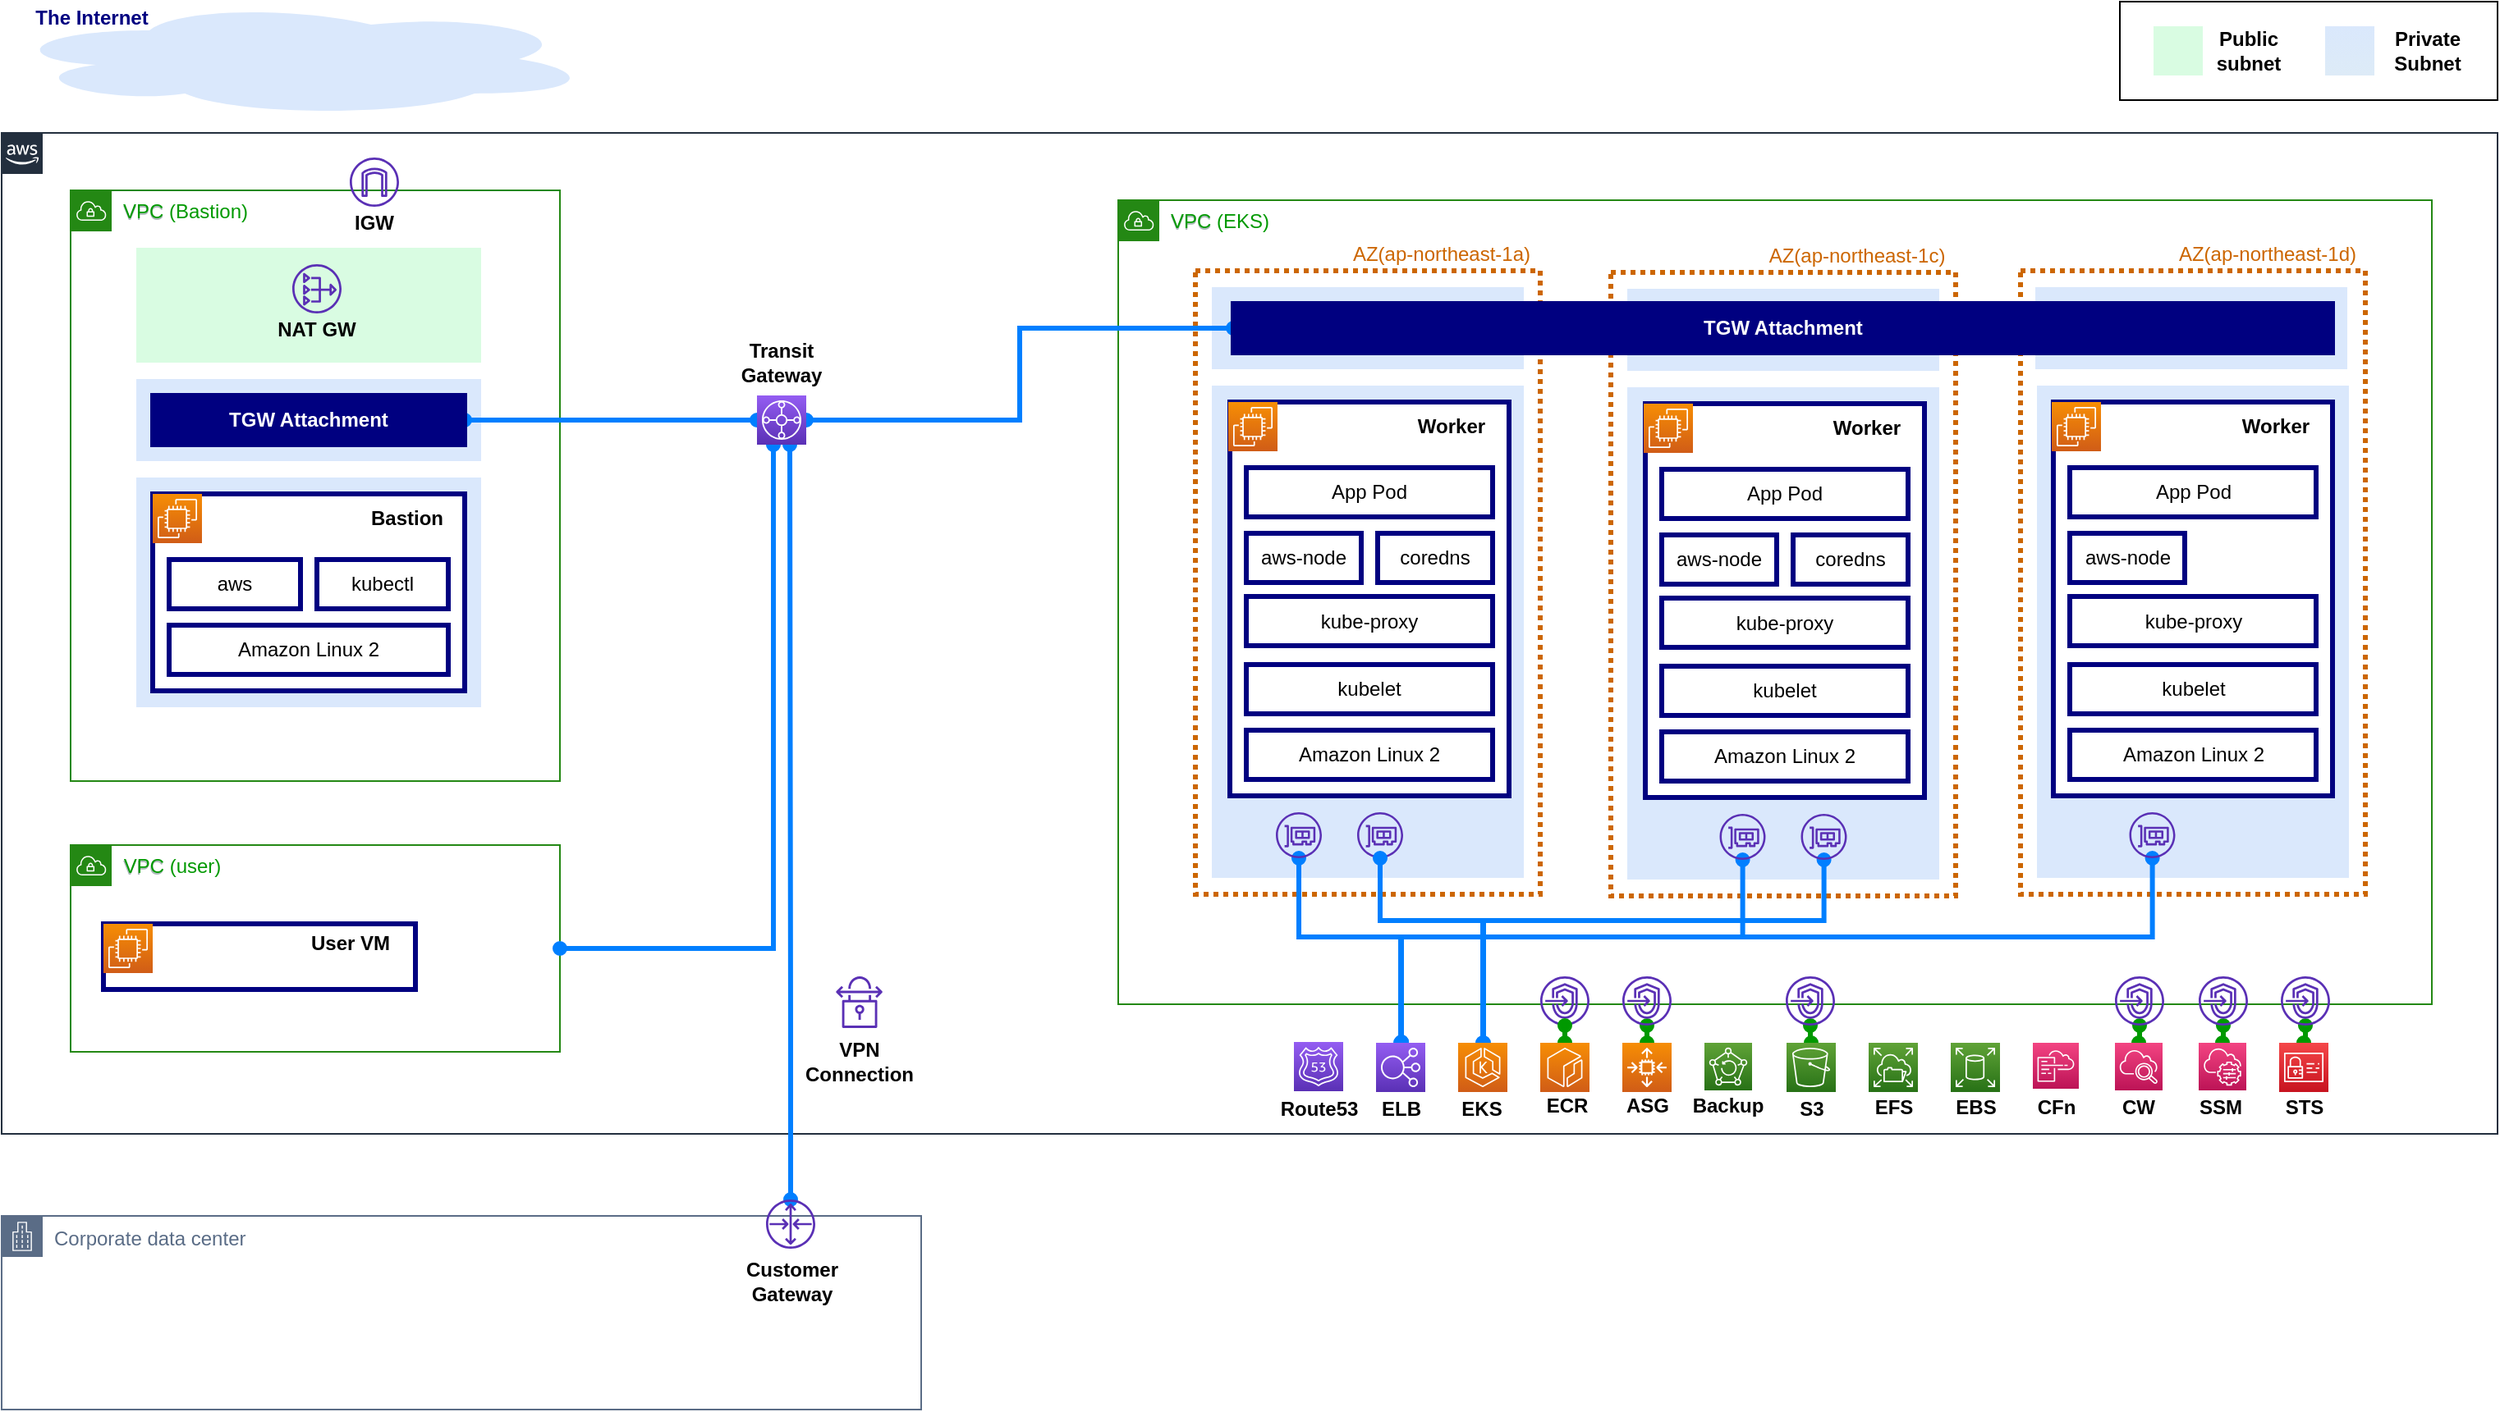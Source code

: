 <mxfile version="14.4.3" type="github">
  <diagram id="I3dRK0lwcM8-JoRVxsiA" name="ページ1">
    <mxGraphModel dx="1385" dy="614" grid="1" gridSize="10" guides="1" tooltips="1" connect="1" arrows="1" fold="1" page="1" pageScale="1" pageWidth="1600" pageHeight="900" math="0" shadow="0">
      <root>
        <mxCell id="0" />
        <mxCell id="1" parent="0" />
        <mxCell id="121" value="" style="points=[[0,0],[0.25,0],[0.5,0],[0.75,0],[1,0],[1,0.25],[1,0.5],[1,0.75],[1,1],[0.75,1],[0.5,1],[0.25,1],[0,1],[0,0.75],[0,0.5],[0,0.25]];outlineConnect=0;gradientColor=none;html=1;whiteSpace=wrap;fontSize=12;fontStyle=0;shape=mxgraph.aws4.group;grIcon=mxgraph.aws4.group_aws_cloud_alt;strokeColor=#232F3E;fillColor=none;verticalAlign=top;align=left;spacingLeft=30;fontColor=#232F3E;dashed=0;dashPattern=1 1;" parent="1" vertex="1">
          <mxGeometry x="40" y="100" width="1520" height="610" as="geometry" />
        </mxCell>
        <mxCell id="109" value="VPC" style="points=[[0,0],[0.25,0],[0.5,0],[0.75,0],[1,0],[1,0.25],[1,0.5],[1,0.75],[1,1],[0.75,1],[0.5,1],[0.25,1],[0,1],[0,0.75],[0,0.5],[0,0.25]];outlineConnect=0;gradientColor=none;html=1;whiteSpace=wrap;fontSize=12;fontStyle=0;shape=mxgraph.aws4.group;grIcon=mxgraph.aws4.group_vpc;strokeColor=#248814;fillColor=none;verticalAlign=top;align=left;spacingLeft=30;fontColor=#AAB7B8;dashed=0;dashPattern=1 1;" parent="1" vertex="1">
          <mxGeometry x="82" y="135" width="298" height="360" as="geometry" />
        </mxCell>
        <mxCell id="103" value="" style="rounded=0;whiteSpace=wrap;html=1;strokeWidth=3;fillColor=#dae8fc;strokeColor=none;" parent="1" vertex="1">
          <mxGeometry x="122" y="310" width="210" height="140" as="geometry" />
        </mxCell>
        <mxCell id="55" value="VPC" style="points=[[0,0],[0.25,0],[0.5,0],[0.75,0],[1,0],[1,0.25],[1,0.5],[1,0.75],[1,1],[0.75,1],[0.5,1],[0.25,1],[0,1],[0,0.75],[0,0.5],[0,0.25]];outlineConnect=0;gradientColor=none;html=1;whiteSpace=wrap;fontSize=12;fontStyle=0;shape=mxgraph.aws4.group;grIcon=mxgraph.aws4.group_vpc;strokeColor=#248814;fillColor=none;verticalAlign=top;align=left;spacingLeft=30;fontColor=#AAB7B8;dashed=0;dashPattern=1 1;" parent="1" vertex="1">
          <mxGeometry x="720" y="141" width="800" height="490" as="geometry" />
        </mxCell>
        <mxCell id="49" value="" style="rounded=0;whiteSpace=wrap;html=1;strokeWidth=3;gradientColor=#DDEBF7;fontColor=#000000;dashed=1;fillColor=none;dashPattern=1 1;strokeColor=#CC6600;" parent="1" vertex="1">
          <mxGeometry x="767" y="184" width="210" height="380" as="geometry" />
        </mxCell>
        <mxCell id="48" value="" style="rounded=0;whiteSpace=wrap;html=1;strokeWidth=3;gradientColor=#DDEBF7;fontColor=#000000;dashed=1;fillColor=none;dashPattern=1 1;strokeColor=#CC6600;" parent="1" vertex="1">
          <mxGeometry x="1020" y="185" width="210" height="380" as="geometry" />
        </mxCell>
        <mxCell id="47" value="" style="rounded=0;whiteSpace=wrap;html=1;strokeWidth=3;gradientColor=#DDEBF7;fontColor=#000000;dashed=1;fillColor=none;dashPattern=1 1;strokeColor=#CC6600;" parent="1" vertex="1">
          <mxGeometry x="1269.5" y="184" width="210" height="380" as="geometry" />
        </mxCell>
        <mxCell id="39" value="" style="rounded=0;whiteSpace=wrap;html=1;strokeWidth=3;fillColor=#dae8fc;strokeColor=none;" parent="1" vertex="1">
          <mxGeometry x="777" y="254" width="190" height="300" as="geometry" />
        </mxCell>
        <mxCell id="38" value="" style="rounded=0;whiteSpace=wrap;html=1;strokeWidth=3;fillColor=#dae8fc;strokeColor=none;" parent="1" vertex="1">
          <mxGeometry x="1030" y="255" width="190" height="300" as="geometry" />
        </mxCell>
        <mxCell id="37" value="" style="rounded=0;whiteSpace=wrap;html=1;strokeWidth=3;fillColor=#dae8fc;strokeColor=none;" parent="1" vertex="1">
          <mxGeometry x="1279.5" y="254" width="190" height="300" as="geometry" />
        </mxCell>
        <mxCell id="19" value="" style="rounded=0;whiteSpace=wrap;html=1;strokeColor=#000080;fillColor=#FFFFFF;strokeWidth=3;" parent="1" vertex="1">
          <mxGeometry x="1041" y="265" width="170" height="240" as="geometry" />
        </mxCell>
        <mxCell id="20" value="Amazon Linux 2" style="rounded=0;whiteSpace=wrap;html=1;strokeColor=#000080;fillColor=#FFFFFF;strokeWidth=3;fontColor=#000000;" parent="1" vertex="1">
          <mxGeometry x="1051" y="465" width="150" height="30" as="geometry" />
        </mxCell>
        <mxCell id="21" value="kubelet" style="rounded=0;whiteSpace=wrap;html=1;strokeColor=#000080;fillColor=#FFFFFF;strokeWidth=3;fontColor=#000000;" parent="1" vertex="1">
          <mxGeometry x="1051" y="425" width="150" height="30" as="geometry" />
        </mxCell>
        <mxCell id="22" value="kube-proxy" style="rounded=0;whiteSpace=wrap;html=1;strokeColor=#000080;fillColor=#FFFFFF;strokeWidth=3;fontColor=#000000;" parent="1" vertex="1">
          <mxGeometry x="1051" y="383.5" width="150" height="30" as="geometry" />
        </mxCell>
        <mxCell id="24" value="coredns" style="rounded=0;whiteSpace=wrap;html=1;strokeColor=#000080;fillColor=#FFFFFF;strokeWidth=3;fontColor=#000000;" parent="1" vertex="1">
          <mxGeometry x="1131" y="345" width="70" height="30" as="geometry" />
        </mxCell>
        <mxCell id="25" value="" style="outlineConnect=0;fontColor=#232F3E;gradientColor=#F78E04;gradientDirection=north;fillColor=#D05C17;strokeColor=#ffffff;dashed=0;verticalLabelPosition=bottom;verticalAlign=top;align=center;html=1;fontSize=12;fontStyle=0;aspect=fixed;shape=mxgraph.aws4.resourceIcon;resIcon=mxgraph.aws4.ec2;" parent="1" vertex="1">
          <mxGeometry x="1040" y="265" width="30" height="30" as="geometry" />
        </mxCell>
        <mxCell id="26" value="App Pod" style="rounded=0;whiteSpace=wrap;html=1;strokeColor=#000080;fillColor=#FFFFFF;strokeWidth=3;fontColor=#000000;" parent="1" vertex="1">
          <mxGeometry x="1051" y="305" width="150" height="30" as="geometry" />
        </mxCell>
        <mxCell id="27" value="&lt;b&gt;Worker&lt;/b&gt;" style="text;html=1;strokeColor=none;fillColor=none;align=center;verticalAlign=middle;whiteSpace=wrap;rounded=0;fontColor=#000000;" parent="1" vertex="1">
          <mxGeometry x="1151" y="270" width="50" height="20" as="geometry" />
        </mxCell>
        <mxCell id="43" value="" style="outlineConnect=0;fontColor=#232F3E;gradientColor=none;fillColor=#5A30B5;strokeColor=none;dashed=0;verticalLabelPosition=bottom;verticalAlign=top;align=center;html=1;fontSize=12;fontStyle=0;aspect=fixed;pointerEvents=1;shape=mxgraph.aws4.elastic_network_interface;" parent="1" vertex="1">
          <mxGeometry x="865.5" y="514" width="28" height="28" as="geometry" />
        </mxCell>
        <mxCell id="76" style="edgeStyle=orthogonalEdgeStyle;rounded=0;orthogonalLoop=1;jettySize=auto;html=1;fontColor=#000000;strokeColor=#007FFF;strokeWidth=3;endArrow=oval;endFill=1;startArrow=oval;startFill=1;" parent="1" source="44" target="56" edge="1">
          <mxGeometry relative="1" as="geometry">
            <Array as="points">
              <mxPoint x="830" y="590" />
              <mxPoint x="892" y="590" />
            </Array>
          </mxGeometry>
        </mxCell>
        <mxCell id="44" value="" style="outlineConnect=0;fontColor=#232F3E;gradientColor=none;fillColor=#5A30B5;strokeColor=none;dashed=0;verticalLabelPosition=bottom;verticalAlign=top;align=center;html=1;fontSize=12;fontStyle=0;aspect=fixed;pointerEvents=1;shape=mxgraph.aws4.elastic_network_interface;" parent="1" vertex="1">
          <mxGeometry x="816" y="514" width="28" height="28" as="geometry" />
        </mxCell>
        <mxCell id="45" value="" style="rounded=0;whiteSpace=wrap;html=1;strokeWidth=3;fillColor=#dae8fc;strokeColor=none;" parent="1" vertex="1">
          <mxGeometry x="777" y="194" width="190" height="50" as="geometry" />
        </mxCell>
        <mxCell id="51" value="&lt;font color=&quot;#cc6600&quot;&gt;AZ(ap-northeast-1c)&lt;/font&gt;" style="text;html=1;strokeColor=none;fillColor=none;align=center;verticalAlign=middle;whiteSpace=wrap;rounded=0;dashed=1;dashPattern=1 1;fontColor=#000000;" parent="1" vertex="1">
          <mxGeometry x="1110" y="165" width="120" height="20" as="geometry" />
        </mxCell>
        <mxCell id="52" value="&lt;font color=&quot;#cc6600&quot;&gt;AZ(ap-northeast-1d)&lt;/font&gt;" style="text;html=1;strokeColor=none;fillColor=none;align=center;verticalAlign=middle;whiteSpace=wrap;rounded=0;dashed=1;dashPattern=1 1;fontColor=#000000;" parent="1" vertex="1">
          <mxGeometry x="1359.5" y="164" width="120" height="20" as="geometry" />
        </mxCell>
        <mxCell id="57" value="" style="outlineConnect=0;fontColor=#232F3E;gradientColor=#F78E04;gradientDirection=north;fillColor=#D05C17;strokeColor=#ffffff;dashed=0;verticalLabelPosition=bottom;verticalAlign=top;align=center;html=1;fontSize=12;fontStyle=0;aspect=fixed;shape=mxgraph.aws4.resourceIcon;resIcon=mxgraph.aws4.auto_scaling2;dashPattern=1 1;" parent="1" vertex="1">
          <mxGeometry x="1027" y="654.5" width="30" height="30" as="geometry" />
        </mxCell>
        <mxCell id="59" value="" style="outlineConnect=0;fontColor=#232F3E;gradientColor=#F78E04;gradientDirection=north;fillColor=#D05C17;strokeColor=#ffffff;dashed=0;verticalLabelPosition=bottom;verticalAlign=top;align=center;html=1;fontSize=12;fontStyle=0;aspect=fixed;shape=mxgraph.aws4.resourceIcon;resIcon=mxgraph.aws4.ecr;dashPattern=1 1;" parent="1" vertex="1">
          <mxGeometry x="977" y="654.5" width="30" height="30" as="geometry" />
        </mxCell>
        <mxCell id="60" value="" style="outlineConnect=0;fontColor=#232F3E;gradientColor=#945DF2;gradientDirection=north;fillColor=#5A30B5;strokeColor=#ffffff;dashed=0;verticalLabelPosition=bottom;verticalAlign=top;align=center;html=1;fontSize=12;fontStyle=0;aspect=fixed;shape=mxgraph.aws4.resourceIcon;resIcon=mxgraph.aws4.route_53;dashPattern=1 1;" parent="1" vertex="1">
          <mxGeometry x="827" y="654" width="30" height="30" as="geometry" />
        </mxCell>
        <mxCell id="61" value="" style="outlineConnect=0;fontColor=#232F3E;gradientColor=#60A337;gradientDirection=north;fillColor=#277116;strokeColor=#ffffff;dashed=0;verticalLabelPosition=bottom;verticalAlign=top;align=center;html=1;fontSize=12;fontStyle=0;aspect=fixed;shape=mxgraph.aws4.resourceIcon;resIcon=mxgraph.aws4.backup;dashPattern=1 1;" parent="1" vertex="1">
          <mxGeometry x="1077" y="654.5" width="29" height="29" as="geometry" />
        </mxCell>
        <mxCell id="62" value="" style="outlineConnect=0;fontColor=#232F3E;gradientColor=#60A337;gradientDirection=north;fillColor=#277116;strokeColor=#ffffff;dashed=0;verticalLabelPosition=bottom;verticalAlign=top;align=center;html=1;fontSize=12;fontStyle=0;aspect=fixed;shape=mxgraph.aws4.resourceIcon;resIcon=mxgraph.aws4.s3;dashPattern=1 1;" parent="1" vertex="1">
          <mxGeometry x="1127" y="654.5" width="30" height="30" as="geometry" />
        </mxCell>
        <mxCell id="63" value="" style="outlineConnect=0;fontColor=#232F3E;gradientColor=#60A337;gradientDirection=north;fillColor=#277116;strokeColor=#ffffff;dashed=0;verticalLabelPosition=bottom;verticalAlign=top;align=center;html=1;fontSize=12;fontStyle=0;aspect=fixed;shape=mxgraph.aws4.resourceIcon;resIcon=mxgraph.aws4.elastic_file_system;dashPattern=1 1;" parent="1" vertex="1">
          <mxGeometry x="1177" y="654.5" width="30" height="30" as="geometry" />
        </mxCell>
        <mxCell id="64" value="" style="outlineConnect=0;fontColor=#232F3E;gradientColor=#60A337;gradientDirection=north;fillColor=#277116;strokeColor=#ffffff;dashed=0;verticalLabelPosition=bottom;verticalAlign=top;align=center;html=1;fontSize=12;fontStyle=0;aspect=fixed;shape=mxgraph.aws4.resourceIcon;resIcon=mxgraph.aws4.elastic_block_store;dashPattern=1 1;" parent="1" vertex="1">
          <mxGeometry x="1227" y="654.5" width="30" height="30" as="geometry" />
        </mxCell>
        <mxCell id="69" value="" style="outlineConnect=0;fontColor=#232F3E;gradientColor=#F34482;gradientDirection=north;fillColor=#BC1356;strokeColor=#ffffff;dashed=0;verticalLabelPosition=bottom;verticalAlign=top;align=center;html=1;fontSize=12;fontStyle=0;aspect=fixed;shape=mxgraph.aws4.resourceIcon;resIcon=mxgraph.aws4.cloudformation;dashPattern=1 1;" parent="1" vertex="1">
          <mxGeometry x="1277" y="654.5" width="28" height="28" as="geometry" />
        </mxCell>
        <mxCell id="75" value="" style="outlineConnect=0;fontColor=#232F3E;fillColor=#5A30B5;strokeColor=none;dashed=0;verticalLabelPosition=bottom;verticalAlign=top;align=center;html=1;fontSize=12;fontStyle=0;aspect=fixed;pointerEvents=1;shape=mxgraph.aws4.endpoints;dashPattern=1 1;" parent="1" vertex="1">
          <mxGeometry x="977" y="614" width="30" height="30" as="geometry" />
        </mxCell>
        <mxCell id="77" style="edgeStyle=orthogonalEdgeStyle;rounded=0;orthogonalLoop=1;jettySize=auto;html=1;fontColor=#000000;strokeColor=#007FFF;strokeWidth=3;endArrow=oval;endFill=1;startArrow=oval;startFill=1;" parent="1" source="208" edge="1">
          <mxGeometry relative="1" as="geometry">
            <mxPoint x="1132.806" y="542.0" as="sourcePoint" />
            <mxPoint x="892.5" y="654" as="targetPoint" />
            <Array as="points">
              <mxPoint x="1100" y="590" />
              <mxPoint x="893" y="590" />
            </Array>
          </mxGeometry>
        </mxCell>
        <mxCell id="78" style="edgeStyle=orthogonalEdgeStyle;rounded=0;orthogonalLoop=1;jettySize=auto;html=1;fontColor=#000000;strokeColor=#007FFF;strokeWidth=3;endArrow=oval;endFill=1;startArrow=oval;startFill=1;" parent="1" source="210" edge="1">
          <mxGeometry relative="1" as="geometry">
            <mxPoint x="1352.806" y="542.0" as="sourcePoint" />
            <mxPoint x="892.5" y="654" as="targetPoint" />
            <Array as="points">
              <mxPoint x="1350" y="590" />
              <mxPoint x="893" y="590" />
            </Array>
          </mxGeometry>
        </mxCell>
        <mxCell id="80" style="edgeStyle=orthogonalEdgeStyle;rounded=0;orthogonalLoop=1;jettySize=auto;html=1;fontColor=#000000;strokeColor=#007FFF;strokeWidth=3;endArrow=oval;endFill=1;startArrow=oval;startFill=1;" parent="1" source="207" edge="1">
          <mxGeometry relative="1" as="geometry">
            <mxPoint x="1182.3" y="542.0" as="sourcePoint" />
            <mxPoint x="942.5" y="654.5" as="targetPoint" />
            <Array as="points">
              <mxPoint x="1150" y="580" />
              <mxPoint x="942" y="580" />
            </Array>
          </mxGeometry>
        </mxCell>
        <mxCell id="85" style="edgeStyle=orthogonalEdgeStyle;rounded=0;orthogonalLoop=1;jettySize=auto;html=1;fontColor=#000000;startArrow=oval;startFill=1;endArrow=oval;endFill=1;strokeColor=#009900;strokeWidth=3;" parent="1" source="133" target="68" edge="1">
          <mxGeometry relative="1" as="geometry">
            <mxPoint x="1403.017" y="629" as="sourcePoint" />
            <mxPoint x="1362.5" y="654" as="targetPoint" />
            <Array as="points" />
          </mxGeometry>
        </mxCell>
        <mxCell id="86" style="edgeStyle=orthogonalEdgeStyle;rounded=0;orthogonalLoop=1;jettySize=auto;html=1;fontColor=#000000;startArrow=oval;startFill=1;endArrow=oval;endFill=1;strokeColor=#009900;strokeWidth=3;" parent="1" source="134" target="65" edge="1">
          <mxGeometry relative="1" as="geometry">
            <mxPoint x="1454.534" y="629" as="sourcePoint" />
            <mxPoint x="1454.5" y="644" as="targetPoint" />
            <Array as="points" />
          </mxGeometry>
        </mxCell>
        <mxCell id="87" style="edgeStyle=orthogonalEdgeStyle;rounded=0;orthogonalLoop=1;jettySize=auto;html=1;fontColor=#000000;startArrow=oval;startFill=1;endArrow=oval;endFill=1;strokeColor=#009900;strokeWidth=3;" parent="1" source="131" target="247" edge="1">
          <mxGeometry relative="1" as="geometry">
            <mxPoint x="1153.5" y="634" as="sourcePoint" />
            <mxPoint x="1153.5" y="644" as="targetPoint" />
            <Array as="points" />
          </mxGeometry>
        </mxCell>
        <mxCell id="88" style="edgeStyle=orthogonalEdgeStyle;rounded=0;orthogonalLoop=1;jettySize=auto;html=1;fontColor=#000000;startArrow=oval;startFill=1;endArrow=oval;endFill=1;strokeColor=#009900;strokeWidth=3;" parent="1" source="129" target="246" edge="1">
          <mxGeometry relative="1" as="geometry">
            <mxPoint x="1052.5" y="634" as="sourcePoint" />
            <mxPoint x="1052.5" y="644" as="targetPoint" />
            <Array as="points">
              <mxPoint x="1042.5" y="664" />
              <mxPoint x="1042.5" y="664" />
            </Array>
          </mxGeometry>
        </mxCell>
        <mxCell id="89" style="edgeStyle=orthogonalEdgeStyle;rounded=0;orthogonalLoop=1;jettySize=auto;html=1;fontColor=#000000;startArrow=oval;startFill=1;endArrow=oval;endFill=1;strokeColor=#009900;strokeWidth=3;" parent="1" source="75" target="245" edge="1">
          <mxGeometry relative="1" as="geometry">
            <mxPoint x="1062.5" y="641" as="sourcePoint" />
            <mxPoint x="1004.5" y="644" as="targetPoint" />
            <Array as="points">
              <mxPoint x="992.5" y="664" />
              <mxPoint x="992.5" y="664" />
            </Array>
          </mxGeometry>
        </mxCell>
        <mxCell id="91" value="" style="rounded=0;whiteSpace=wrap;html=1;strokeColor=#000080;fillColor=#FFFFFF;strokeWidth=3;" parent="1" vertex="1">
          <mxGeometry x="132" y="320" width="190" height="120" as="geometry" />
        </mxCell>
        <mxCell id="92" value="Amazon Linux 2" style="rounded=0;whiteSpace=wrap;html=1;strokeColor=#000080;fillColor=#FFFFFF;strokeWidth=3;fontColor=#000000;" parent="1" vertex="1">
          <mxGeometry x="142" y="400" width="170" height="30" as="geometry" />
        </mxCell>
        <mxCell id="95" value="aws" style="rounded=0;whiteSpace=wrap;html=1;strokeColor=#000080;fillColor=#FFFFFF;strokeWidth=3;fontColor=#000000;" parent="1" vertex="1">
          <mxGeometry x="142" y="360" width="80" height="30" as="geometry" />
        </mxCell>
        <mxCell id="96" value="kubectl" style="rounded=0;whiteSpace=wrap;html=1;strokeColor=#000080;fillColor=#FFFFFF;strokeWidth=3;fontColor=#000000;" parent="1" vertex="1">
          <mxGeometry x="232" y="360" width="80" height="30" as="geometry" />
        </mxCell>
        <mxCell id="97" value="" style="outlineConnect=0;fontColor=#232F3E;gradientColor=#F78E04;gradientDirection=north;fillColor=#D05C17;strokeColor=#ffffff;dashed=0;verticalLabelPosition=bottom;verticalAlign=top;align=center;html=1;fontSize=12;fontStyle=0;aspect=fixed;shape=mxgraph.aws4.resourceIcon;resIcon=mxgraph.aws4.ec2;" parent="1" vertex="1">
          <mxGeometry x="132" y="320" width="30" height="30" as="geometry" />
        </mxCell>
        <mxCell id="99" value="&lt;b&gt;Bastion&lt;/b&gt;" style="text;html=1;strokeColor=none;fillColor=none;align=center;verticalAlign=middle;whiteSpace=wrap;rounded=0;fontColor=#000000;" parent="1" vertex="1">
          <mxGeometry x="262" y="325" width="50" height="20" as="geometry" />
        </mxCell>
        <mxCell id="104" value="" style="rounded=0;whiteSpace=wrap;html=1;strokeWidth=3;fillColor=#dae8fc;strokeColor=none;" parent="1" vertex="1">
          <mxGeometry x="122" y="250" width="210" height="50" as="geometry" />
        </mxCell>
        <mxCell id="107" style="edgeStyle=orthogonalEdgeStyle;rounded=0;orthogonalLoop=1;jettySize=auto;html=1;entryX=1;entryY=0.5;entryDx=0;entryDy=0;startArrow=oval;startFill=1;endArrow=oval;endFill=1;fontColor=#000000;strokeColor=#007FFF;strokeWidth=3;" parent="1" source="106" target="105" edge="1">
          <mxGeometry relative="1" as="geometry">
            <mxPoint x="610" y="255" as="sourcePoint" />
          </mxGeometry>
        </mxCell>
        <mxCell id="108" style="edgeStyle=orthogonalEdgeStyle;rounded=0;orthogonalLoop=1;jettySize=auto;html=1;entryX=0;entryY=0.5;entryDx=0;entryDy=0;startArrow=oval;startFill=1;endArrow=oval;endFill=1;strokeColor=#007FFF;strokeWidth=3;fontColor=#000000;" parent="1" source="106" target="46" edge="1">
          <mxGeometry relative="1" as="geometry" />
        </mxCell>
        <mxCell id="110" value="" style="rounded=0;whiteSpace=wrap;html=1;strokeWidth=3;strokeColor=none;fillColor=#D9FCE2;" parent="1" vertex="1">
          <mxGeometry x="122" y="170" width="210" height="70" as="geometry" />
        </mxCell>
        <mxCell id="111" value="" style="outlineConnect=0;fontColor=#232F3E;gradientColor=none;fillColor=#5A30B5;strokeColor=none;dashed=0;verticalLabelPosition=bottom;verticalAlign=top;align=center;html=1;fontSize=12;fontStyle=0;aspect=fixed;pointerEvents=1;shape=mxgraph.aws4.nat_gateway;dashPattern=1 1;" parent="1" vertex="1">
          <mxGeometry x="217" y="180" width="30" height="30" as="geometry" />
        </mxCell>
        <mxCell id="112" value="" style="outlineConnect=0;fontColor=#232F3E;gradientColor=none;fillColor=#5A30B5;strokeColor=none;dashed=0;verticalLabelPosition=bottom;verticalAlign=top;align=center;html=1;fontSize=12;fontStyle=0;aspect=fixed;pointerEvents=1;shape=mxgraph.aws4.internet_gateway;dashPattern=1 1;" parent="1" vertex="1">
          <mxGeometry x="252" y="115" width="30" height="30" as="geometry" />
        </mxCell>
        <mxCell id="113" value="VPC" style="points=[[0,0],[0.25,0],[0.5,0],[0.75,0],[1,0],[1,0.25],[1,0.5],[1,0.75],[1,1],[0.75,1],[0.5,1],[0.25,1],[0,1],[0,0.75],[0,0.5],[0,0.25]];outlineConnect=0;gradientColor=none;html=1;whiteSpace=wrap;fontSize=12;fontStyle=0;shape=mxgraph.aws4.group;grIcon=mxgraph.aws4.group_vpc;strokeColor=#248814;fillColor=none;verticalAlign=top;align=left;spacingLeft=30;fontColor=#AAB7B8;dashed=0;dashPattern=1 1;" parent="1" vertex="1">
          <mxGeometry x="82" y="534" width="298" height="126" as="geometry" />
        </mxCell>
        <mxCell id="114" value="" style="rounded=0;whiteSpace=wrap;html=1;strokeColor=#000080;fillColor=#FFFFFF;strokeWidth=3;" parent="1" vertex="1">
          <mxGeometry x="102" y="582" width="190" height="40" as="geometry" />
        </mxCell>
        <mxCell id="115" value="" style="outlineConnect=0;fontColor=#232F3E;gradientColor=#F78E04;gradientDirection=north;fillColor=#D05C17;strokeColor=#ffffff;dashed=0;verticalLabelPosition=bottom;verticalAlign=top;align=center;html=1;fontSize=12;fontStyle=0;aspect=fixed;shape=mxgraph.aws4.resourceIcon;resIcon=mxgraph.aws4.ec2;" parent="1" vertex="1">
          <mxGeometry x="102" y="582" width="30" height="30" as="geometry" />
        </mxCell>
        <mxCell id="119" value="Corporate data center" style="points=[[0,0],[0.25,0],[0.5,0],[0.75,0],[1,0],[1,0.25],[1,0.5],[1,0.75],[1,1],[0.75,1],[0.5,1],[0.25,1],[0,1],[0,0.75],[0,0.5],[0,0.25]];outlineConnect=0;gradientColor=none;html=1;whiteSpace=wrap;fontSize=12;fontStyle=0;shape=mxgraph.aws4.group;grIcon=mxgraph.aws4.group_corporate_data_center;strokeColor=#5A6C86;fillColor=none;verticalAlign=top;align=left;spacingLeft=30;fontColor=#5A6C86;dashed=0;dashPattern=1 1;" parent="1" vertex="1">
          <mxGeometry x="40" y="760" width="560" height="118" as="geometry" />
        </mxCell>
        <mxCell id="128" style="edgeStyle=orthogonalEdgeStyle;rounded=0;orthogonalLoop=1;jettySize=auto;html=1;fontColor=#000000;startArrow=oval;startFill=1;endArrow=oval;endFill=1;strokeColor=#009900;strokeWidth=3;" parent="1" source="132" target="66" edge="1">
          <mxGeometry relative="1" as="geometry">
            <mxPoint x="1353.5" y="629" as="sourcePoint" />
            <mxPoint x="1353.5" y="644" as="targetPoint" />
            <Array as="points" />
          </mxGeometry>
        </mxCell>
        <mxCell id="129" value="" style="outlineConnect=0;fontColor=#232F3E;fillColor=#5A30B5;strokeColor=none;dashed=0;verticalLabelPosition=bottom;verticalAlign=top;align=center;html=1;fontSize=12;fontStyle=0;aspect=fixed;pointerEvents=1;shape=mxgraph.aws4.endpoints;dashPattern=1 1;" parent="1" vertex="1">
          <mxGeometry x="1027" y="614" width="30" height="30" as="geometry" />
        </mxCell>
        <mxCell id="131" value="" style="outlineConnect=0;fontColor=#232F3E;fillColor=#5A30B5;strokeColor=none;dashed=0;verticalLabelPosition=bottom;verticalAlign=top;align=center;html=1;fontSize=12;fontStyle=0;aspect=fixed;pointerEvents=1;shape=mxgraph.aws4.endpoints;dashPattern=1 1;" parent="1" vertex="1">
          <mxGeometry x="1126.5" y="614" width="30" height="30" as="geometry" />
        </mxCell>
        <mxCell id="132" value="" style="outlineConnect=0;fontColor=#232F3E;fillColor=#5A30B5;strokeColor=none;dashed=0;verticalLabelPosition=bottom;verticalAlign=top;align=center;html=1;fontSize=12;fontStyle=0;aspect=fixed;pointerEvents=1;shape=mxgraph.aws4.endpoints;dashPattern=1 1;" parent="1" vertex="1">
          <mxGeometry x="1327" y="614" width="30" height="30" as="geometry" />
        </mxCell>
        <mxCell id="133" value="" style="outlineConnect=0;fontColor=#232F3E;fillColor=#5A30B5;strokeColor=none;dashed=0;verticalLabelPosition=bottom;verticalAlign=top;align=center;html=1;fontSize=12;fontStyle=0;aspect=fixed;pointerEvents=1;shape=mxgraph.aws4.endpoints;dashPattern=1 1;" parent="1" vertex="1">
          <mxGeometry x="1378" y="614" width="30" height="30" as="geometry" />
        </mxCell>
        <mxCell id="134" value="" style="outlineConnect=0;fontColor=#232F3E;fillColor=#5A30B5;strokeColor=none;dashed=0;verticalLabelPosition=bottom;verticalAlign=top;align=center;html=1;fontSize=12;fontStyle=0;aspect=fixed;pointerEvents=1;shape=mxgraph.aws4.endpoints;dashPattern=1 1;" parent="1" vertex="1">
          <mxGeometry x="1428" y="614" width="30" height="30" as="geometry" />
        </mxCell>
        <mxCell id="138" value="aws-node" style="rounded=0;whiteSpace=wrap;html=1;strokeColor=#000080;fillColor=#FFFFFF;strokeWidth=3;fontColor=#000000;" parent="1" vertex="1">
          <mxGeometry x="1051" y="345" width="70" height="30" as="geometry" />
        </mxCell>
        <mxCell id="139" value="" style="rounded=0;whiteSpace=wrap;html=1;strokeColor=#000080;fillColor=#FFFFFF;strokeWidth=3;" parent="1" vertex="1">
          <mxGeometry x="1289.5" y="264" width="170" height="240" as="geometry" />
        </mxCell>
        <mxCell id="140" value="Amazon Linux 2" style="rounded=0;whiteSpace=wrap;html=1;strokeColor=#000080;fillColor=#FFFFFF;strokeWidth=3;fontColor=#000000;" parent="1" vertex="1">
          <mxGeometry x="1299.5" y="464" width="150" height="30" as="geometry" />
        </mxCell>
        <mxCell id="141" value="kubelet" style="rounded=0;whiteSpace=wrap;html=1;strokeColor=#000080;fillColor=#FFFFFF;strokeWidth=3;fontColor=#000000;" parent="1" vertex="1">
          <mxGeometry x="1299.5" y="424" width="150" height="30" as="geometry" />
        </mxCell>
        <mxCell id="142" value="kube-proxy" style="rounded=0;whiteSpace=wrap;html=1;strokeColor=#000080;fillColor=#FFFFFF;strokeWidth=3;fontColor=#000000;" parent="1" vertex="1">
          <mxGeometry x="1299.5" y="382.5" width="150" height="30" as="geometry" />
        </mxCell>
        <mxCell id="144" value="" style="outlineConnect=0;fontColor=#232F3E;gradientColor=#F78E04;gradientDirection=north;fillColor=#D05C17;strokeColor=#ffffff;dashed=0;verticalLabelPosition=bottom;verticalAlign=top;align=center;html=1;fontSize=12;fontStyle=0;aspect=fixed;shape=mxgraph.aws4.resourceIcon;resIcon=mxgraph.aws4.ec2;" parent="1" vertex="1">
          <mxGeometry x="1288.5" y="264" width="30" height="30" as="geometry" />
        </mxCell>
        <mxCell id="145" value="App Pod" style="rounded=0;whiteSpace=wrap;html=1;strokeColor=#000080;fillColor=#FFFFFF;strokeWidth=3;fontColor=#000000;" parent="1" vertex="1">
          <mxGeometry x="1299.5" y="304" width="150" height="30" as="geometry" />
        </mxCell>
        <mxCell id="146" value="&lt;b&gt;Worker&lt;/b&gt;" style="text;html=1;strokeColor=none;fillColor=none;align=center;verticalAlign=middle;whiteSpace=wrap;rounded=0;fontColor=#000000;" parent="1" vertex="1">
          <mxGeometry x="1399.5" y="269" width="50" height="20" as="geometry" />
        </mxCell>
        <mxCell id="147" value="aws-node" style="rounded=0;whiteSpace=wrap;html=1;strokeColor=#000080;fillColor=#FFFFFF;strokeWidth=3;fontColor=#000000;" parent="1" vertex="1">
          <mxGeometry x="1299.5" y="344" width="70" height="30" as="geometry" />
        </mxCell>
        <mxCell id="175" value="" style="rounded=0;whiteSpace=wrap;html=1;strokeColor=#000080;fillColor=#FFFFFF;strokeWidth=3;" parent="1" vertex="1">
          <mxGeometry x="788" y="264" width="170" height="240" as="geometry" />
        </mxCell>
        <mxCell id="176" value="Amazon Linux 2" style="rounded=0;whiteSpace=wrap;html=1;strokeColor=#000080;fillColor=#FFFFFF;strokeWidth=3;fontColor=#000000;" parent="1" vertex="1">
          <mxGeometry x="798" y="464" width="150" height="30" as="geometry" />
        </mxCell>
        <mxCell id="177" value="kubelet" style="rounded=0;whiteSpace=wrap;html=1;strokeColor=#000080;fillColor=#FFFFFF;strokeWidth=3;fontColor=#000000;" parent="1" vertex="1">
          <mxGeometry x="798" y="424" width="150" height="30" as="geometry" />
        </mxCell>
        <mxCell id="178" value="kube-proxy" style="rounded=0;whiteSpace=wrap;html=1;strokeColor=#000080;fillColor=#FFFFFF;strokeWidth=3;fontColor=#000000;" parent="1" vertex="1">
          <mxGeometry x="798" y="382.5" width="150" height="30" as="geometry" />
        </mxCell>
        <mxCell id="179" value="coredns" style="rounded=0;whiteSpace=wrap;html=1;strokeColor=#000080;fillColor=#FFFFFF;strokeWidth=3;fontColor=#000000;" parent="1" vertex="1">
          <mxGeometry x="878" y="344" width="70" height="30" as="geometry" />
        </mxCell>
        <mxCell id="180" value="" style="outlineConnect=0;fontColor=#232F3E;gradientColor=#F78E04;gradientDirection=north;fillColor=#D05C17;strokeColor=#ffffff;dashed=0;verticalLabelPosition=bottom;verticalAlign=top;align=center;html=1;fontSize=12;fontStyle=0;aspect=fixed;shape=mxgraph.aws4.resourceIcon;resIcon=mxgraph.aws4.ec2;" parent="1" vertex="1">
          <mxGeometry x="787" y="264" width="30" height="30" as="geometry" />
        </mxCell>
        <mxCell id="181" value="App Pod" style="rounded=0;whiteSpace=wrap;html=1;strokeColor=#000080;fillColor=#FFFFFF;strokeWidth=3;fontColor=#000000;" parent="1" vertex="1">
          <mxGeometry x="798" y="304" width="150" height="30" as="geometry" />
        </mxCell>
        <mxCell id="182" value="&lt;b&gt;Worker&lt;/b&gt;" style="text;html=1;strokeColor=none;fillColor=none;align=center;verticalAlign=middle;whiteSpace=wrap;rounded=0;fontColor=#000000;" parent="1" vertex="1">
          <mxGeometry x="898" y="269" width="50" height="20" as="geometry" />
        </mxCell>
        <mxCell id="183" value="aws-node" style="rounded=0;whiteSpace=wrap;html=1;strokeColor=#000080;fillColor=#FFFFFF;strokeWidth=3;fontColor=#000000;" parent="1" vertex="1">
          <mxGeometry x="798" y="344" width="70" height="30" as="geometry" />
        </mxCell>
        <mxCell id="184" value="&lt;font color=&quot;#cc6600&quot;&gt;AZ(ap-northeast-1a)&lt;/font&gt;" style="text;html=1;strokeColor=none;fillColor=none;align=center;verticalAlign=middle;whiteSpace=wrap;rounded=0;dashed=1;dashPattern=1 1;fontColor=#000000;" parent="1" vertex="1">
          <mxGeometry x="857" y="164" width="120" height="20" as="geometry" />
        </mxCell>
        <mxCell id="186" value="&lt;font color=&quot;#009900&quot;&gt;VPC (user)&lt;/font&gt;" style="text;html=1;strokeColor=none;fillColor=none;align=center;verticalAlign=middle;whiteSpace=wrap;rounded=0;dashed=1;dashPattern=1 1;fontColor=#000000;" parent="1" vertex="1">
          <mxGeometry x="84" y="537" width="120" height="20" as="geometry" />
        </mxCell>
        <mxCell id="187" value="&lt;font color=&quot;#009900&quot;&gt;VPC (EKS)&lt;/font&gt;" style="text;html=1;strokeColor=none;fillColor=none;align=center;verticalAlign=middle;whiteSpace=wrap;rounded=0;dashed=1;dashPattern=1 1;fontColor=#000000;" parent="1" vertex="1">
          <mxGeometry x="722" y="144" width="120" height="20" as="geometry" />
        </mxCell>
        <mxCell id="188" value="&lt;font color=&quot;#009900&quot;&gt;VPC (Bastion)&lt;/font&gt;" style="text;html=1;strokeColor=none;fillColor=none;align=center;verticalAlign=middle;whiteSpace=wrap;rounded=0;dashed=1;dashPattern=1 1;fontColor=#000000;" parent="1" vertex="1">
          <mxGeometry x="92" y="138" width="120" height="20" as="geometry" />
        </mxCell>
        <mxCell id="189" value="&lt;b&gt;Transit&lt;br&gt;Gateway&lt;/b&gt;" style="text;html=1;strokeColor=none;fillColor=none;align=center;verticalAlign=middle;whiteSpace=wrap;rounded=0;dashed=1;dashPattern=1 1;fontColor=#000000;" parent="1" vertex="1">
          <mxGeometry x="455" y="230" width="120" height="20" as="geometry" />
        </mxCell>
        <mxCell id="190" value="&lt;b&gt;NAT GW&lt;/b&gt;" style="text;html=1;strokeColor=none;fillColor=none;align=center;verticalAlign=middle;whiteSpace=wrap;rounded=0;dashed=1;dashPattern=1 1;fontColor=#000000;" parent="1" vertex="1">
          <mxGeometry x="197" y="210" width="70" height="20" as="geometry" />
        </mxCell>
        <mxCell id="191" value="&lt;b&gt;IGW&lt;/b&gt;" style="text;html=1;strokeColor=none;fillColor=none;align=center;verticalAlign=middle;whiteSpace=wrap;rounded=0;dashed=1;dashPattern=1 1;fontColor=#000000;" parent="1" vertex="1">
          <mxGeometry x="247" y="145" width="40" height="20" as="geometry" />
        </mxCell>
        <mxCell id="192" value="&lt;b&gt;User VM&lt;/b&gt;" style="text;html=1;strokeColor=none;fillColor=none;align=center;verticalAlign=middle;whiteSpace=wrap;rounded=0;dashed=1;dashPattern=1 1;fontColor=#000000;" parent="1" vertex="1">
          <mxGeometry x="219.5" y="584" width="65" height="20" as="geometry" />
        </mxCell>
        <mxCell id="193" value="&lt;b&gt;STS&lt;/b&gt;" style="text;html=1;strokeColor=none;fillColor=none;align=center;verticalAlign=middle;whiteSpace=wrap;rounded=0;dashed=1;dashPattern=1 1;fontColor=#000000;" parent="1" vertex="1">
          <mxGeometry x="1419.5" y="683.5" width="45" height="20" as="geometry" />
        </mxCell>
        <mxCell id="194" value="&lt;b&gt;SSM&lt;/b&gt;" style="text;html=1;strokeColor=none;fillColor=none;align=center;verticalAlign=middle;whiteSpace=wrap;rounded=0;dashed=1;dashPattern=1 1;fontColor=#000000;" parent="1" vertex="1">
          <mxGeometry x="1369" y="683.5" width="45" height="20" as="geometry" />
        </mxCell>
        <mxCell id="195" value="&lt;b&gt;CW&lt;/b&gt;&lt;span style=&quot;color: rgba(0 , 0 , 0 , 0) ; font-family: monospace ; font-size: 0px&quot;&gt;%3CmxGraphModel%3E%3Croot%3E%3CmxCell%20id%3D%220%22%2F%3E%3CmxCell%20id%3D%221%22%20parent%3D%220%22%2F%3E%3CmxCell%20id%3D%222%22%20value%3D%22%26lt%3Bb%26gt%3BSSM%26lt%3B%2Fb%26gt%3B%22%20style%3D%22text%3Bhtml%3D1%3BstrokeColor%3Dnone%3BfillColor%3Dnone%3Balign%3Dcenter%3BverticalAlign%3Dmiddle%3BwhiteSpace%3Dwrap%3Brounded%3D0%3Bdashed%3D1%3BdashPattern%3D1%201%3BfontColor%3D%23000000%3B%22%20vertex%3D%221%22%20parent%3D%221%22%3E%3CmxGeometry%20x%3D%221012%22%20y%3D%22710%22%20width%3D%2245%22%20height%3D%2220%22%20as%3D%22geometry%22%2F%3E%3C%2FmxCell%3E%3C%2Froot%3E%3C%2FmxGraphModel%3E&lt;/span&gt;" style="text;html=1;strokeColor=none;fillColor=none;align=center;verticalAlign=middle;whiteSpace=wrap;rounded=0;dashed=1;dashPattern=1 1;fontColor=#000000;" parent="1" vertex="1">
          <mxGeometry x="1319" y="683.5" width="45" height="20" as="geometry" />
        </mxCell>
        <mxCell id="196" value="&lt;b&gt;CFn&lt;/b&gt;" style="text;html=1;strokeColor=none;fillColor=none;align=center;verticalAlign=middle;whiteSpace=wrap;rounded=0;dashed=1;dashPattern=1 1;fontColor=#000000;" parent="1" vertex="1">
          <mxGeometry x="1268.5" y="683.5" width="45" height="20" as="geometry" />
        </mxCell>
        <mxCell id="197" value="&lt;b&gt;EBS&lt;/b&gt;" style="text;html=1;strokeColor=none;fillColor=none;align=center;verticalAlign=middle;whiteSpace=wrap;rounded=0;dashed=1;dashPattern=1 1;fontColor=#000000;" parent="1" vertex="1">
          <mxGeometry x="1220" y="683.5" width="45" height="20" as="geometry" />
        </mxCell>
        <mxCell id="198" value="&lt;b&gt;EFS&lt;/b&gt;&lt;span style=&quot;color: rgba(0 , 0 , 0 , 0) ; font-family: monospace ; font-size: 0px&quot;&gt;%3CmxGraphModel%3E%3Croot%3E%3CmxCell%20id%3D%220%22%2F%3E%3CmxCell%20id%3D%221%22%20parent%3D%220%22%2F%3E%3CmxCell%20id%3D%222%22%20value%3D%22%26lt%3Bb%26gt%3BEBS%26lt%3B%2Fb%26gt%3B%22%20style%3D%22text%3Bhtml%3D1%3BstrokeColor%3Dnone%3BfillColor%3Dnone%3Balign%3Dcenter%3BverticalAlign%3Dmiddle%3BwhiteSpace%3Dwrap%3Brounded%3D0%3Bdashed%3D1%3BdashPattern%3D1%201%3BfontColor%3D%23000000%3B%22%20vertex%3D%221%22%20parent%3D%221%22%3E%3CmxGeometry%20x%3D%22863%22%20y%3D%22710%22%20width%3D%2245%22%20height%3D%2220%22%20as%3D%22geometry%22%2F%3E%3C%2FmxCell%3E%3C%2Froot%3E%3C%2FmxGraphModel%3E&lt;/span&gt;" style="text;html=1;strokeColor=none;fillColor=none;align=center;verticalAlign=middle;whiteSpace=wrap;rounded=0;dashed=1;dashPattern=1 1;fontColor=#000000;" parent="1" vertex="1">
          <mxGeometry x="1169.5" y="683.5" width="45" height="20" as="geometry" />
        </mxCell>
        <mxCell id="199" value="&lt;b&gt;S3&lt;/b&gt;&lt;span style=&quot;color: rgba(0 , 0 , 0 , 0) ; font-family: monospace ; font-size: 0px&quot;&gt;%3CmxGraphModel%3E%3Croot%3E%3CmxCell%20id%3D%220%22%2F%3E%3CmxCell%20id%3D%221%22%20parent%3D%220%22%2F%3E%3CmxCell%20id%3D%222%22%20value%3D%22%26lt%3Bb%26gt%3BEFS%26lt%3B%2Fb%26gt%3B%26lt%3Bspan%20style%3D%26quot%3Bcolor%3A%20rgba(0%20%2C%200%20%2C%200%20%2C%200)%20%3B%20font-family%3A%20monospace%20%3B%20font-size%3A%200px%26quot%3B%26gt%3B%253CmxGraphModel%253E%253Croot%253E%253CmxCell%2520id%253D%25220%2522%252F%253E%253CmxCell%2520id%253D%25221%2522%2520parent%253D%25220%2522%252F%253E%253CmxCell%2520id%253D%25222%2522%2520value%253D%2522%2526lt%253Bb%2526gt%253BEBS%2526lt%253B%252Fb%2526gt%253B%2522%2520style%253D%2522text%253Bhtml%253D1%253BstrokeColor%253Dnone%253BfillColor%253Dnone%253Balign%253Dcenter%253BverticalAlign%253Dmiddle%253BwhiteSpace%253Dwrap%253Brounded%253D0%253Bdashed%253D1%253BdashPattern%253D1%25201%253BfontColor%253D%2523000000%253B%2522%2520vertex%253D%25221%2522%2520parent%253D%25221%2522%253E%253CmxGeometry%2520x%253D%2522863%2522%2520y%253D%2522710%2522%2520width%253D%252245%2522%2520height%253D%252220%2522%2520as%253D%2522geometry%2522%252F%253E%253C%252FmxCell%253E%253C%252Froot%253E%253C%252FmxGraphModel%253E%26lt%3B%2Fspan%26gt%3B%22%20style%3D%22text%3Bhtml%3D1%3BstrokeColor%3Dnone%3BfillColor%3Dnone%3Balign%3Dcenter%3BverticalAlign%3Dmiddle%3BwhiteSpace%3Dwrap%3Brounded%3D0%3Bdashed%3D1%3BdashPattern%3D1%201%3BfontColor%3D%23000000%3B%22%20vertex%3D%221%22%20parent%3D%221%22%3E%3CmxGeometry%20x%3D%22812.5%22%20y%3D%22710%22%20width%3D%2245%22%20height%3D%2220%22%20as%3D%22geometry%22%2F%3E%3C%2FmxCell%3E%3C%2Froot%3E%3C%2FmxGraphModel%3E&lt;/span&gt;" style="text;html=1;strokeColor=none;fillColor=none;align=center;verticalAlign=middle;whiteSpace=wrap;rounded=0;dashed=1;dashPattern=1 1;fontColor=#000000;" parent="1" vertex="1">
          <mxGeometry x="1119.5" y="684.5" width="45" height="20" as="geometry" />
        </mxCell>
        <mxCell id="200" value="&lt;b&gt;Backup&lt;/b&gt;&lt;span style=&quot;color: rgba(0 , 0 , 0 , 0) ; font-family: monospace ; font-size: 0px&quot;&gt;%3CmxGraphModel%3E%3Croot%3E%3CmxCell%20id%3D%220%22%2F%3E%3CmxCell%20id%3D%221%22%20parent%3D%220%22%2F%3E%3CmxCell%20id%3D%222%22%20value%3D%22%26lt%3Bb%26gt%3BS3%26lt%3B%2Fb%26gt%3B%26lt%3Bspan%20style%3D%26quot%3Bcolor%3A%20rgba(0%20%2C%200%20%2C%200%20%2C%200)%20%3B%20font-family%3A%20monospace%20%3B%20font-size%3A%200px%26quot%3B%26gt%3B%253CmxGraphModel%253E%253Croot%253E%253CmxCell%2520id%253D%25220%2522%252F%253E%253CmxCell%2520id%253D%25221%2522%2520parent%253D%25220%2522%252F%253E%253CmxCell%2520id%253D%25222%2522%2520value%253D%2522%2526lt%253Bb%2526gt%253BEFS%2526lt%253B%252Fb%2526gt%253B%2526lt%253Bspan%2520style%253D%2526quot%253Bcolor%253A%2520rgba(0%2520%252C%25200%2520%252C%25200%2520%252C%25200)%2520%253B%2520font-family%253A%2520monospace%2520%253B%2520font-size%253A%25200px%2526quot%253B%2526gt%253B%25253CmxGraphModel%25253E%25253Croot%25253E%25253CmxCell%252520id%25253D%2525220%252522%25252F%25253E%25253CmxCell%252520id%25253D%2525221%252522%252520parent%25253D%2525220%252522%25252F%25253E%25253CmxCell%252520id%25253D%2525222%252522%252520value%25253D%252522%252526lt%25253Bb%252526gt%25253BEBS%252526lt%25253B%25252Fb%252526gt%25253B%252522%252520style%25253D%252522text%25253Bhtml%25253D1%25253BstrokeColor%25253Dnone%25253BfillColor%25253Dnone%25253Balign%25253Dcenter%25253BverticalAlign%25253Dmiddle%25253BwhiteSpace%25253Dwrap%25253Brounded%25253D0%25253Bdashed%25253D1%25253BdashPattern%25253D1%2525201%25253BfontColor%25253D%252523000000%25253B%252522%252520vertex%25253D%2525221%252522%252520parent%25253D%2525221%252522%25253E%25253CmxGeometry%252520x%25253D%252522863%252522%252520y%25253D%252522710%252522%252520width%25253D%25252245%252522%252520height%25253D%25252220%252522%252520as%25253D%252522geometry%252522%25252F%25253E%25253C%25252FmxCell%25253E%25253C%25252Froot%25253E%25253C%25252FmxGraphModel%25253E%2526lt%253B%252Fspan%2526gt%253B%2522%2520style%253D%2522text%253Bhtml%253D1%253BstrokeColor%253Dnone%253BfillColor%253Dnone%253Balign%253Dcenter%253BverticalAlign%253Dmiddle%253BwhiteSpace%253Dwrap%253Brounded%253D0%253Bdashed%253D1%253BdashPattern%253D1%25201%253BfontColor%253D%2523000000%253B%2522%2520vertex%253D%25221%2522%2520parent%253D%25221%2522%253E%253CmxGeometry%2520x%253D%2522812.5%2522%2520y%253D%2522710%2522%2520width%253D%252245%2522%2520height%253D%252220%2522%2520as%253D%2522geometry%2522%252F%253E%253C%252FmxCell%253E%253C%252Froot%253E%253C%252FmxGraphModel%253E%26lt%3B%2Fspan%26gt%3B%22%20style%3D%22text%3Bhtml%3D1%3BstrokeColor%3Dnone%3BfillColor%3Dnone%3Balign%3Dcenter%3BverticalAlign%3Dmiddle%3BwhiteSpace%3Dwrap%3Brounded%3D0%3Bdashed%3D1%3BdashPattern%3D1%201%3BfontColor%3D%23000000%3B%22%20vertex%3D%221%22%20parent%3D%221%22%3E%3CmxGeometry%20x%3D%22762.5%22%20y%3D%22710%22%20width%3D%2245%22%20height%3D%2220%22%20as%3D%22geometry%22%2F%3E%3C%2FmxCell%3E%3C%2Froot%3E%3C%2FmxGraphModel%3E&lt;/span&gt;" style="text;html=1;strokeColor=none;fillColor=none;align=center;verticalAlign=middle;whiteSpace=wrap;rounded=0;dashed=1;dashPattern=1 1;fontColor=#000000;" parent="1" vertex="1">
          <mxGeometry x="1069" y="682.5" width="45" height="20" as="geometry" />
        </mxCell>
        <mxCell id="201" value="&lt;b&gt;ASG&lt;/b&gt;" style="text;html=1;strokeColor=none;fillColor=none;align=center;verticalAlign=middle;whiteSpace=wrap;rounded=0;dashed=1;dashPattern=1 1;fontColor=#000000;" parent="1" vertex="1">
          <mxGeometry x="1019.5" y="682.5" width="45" height="20" as="geometry" />
        </mxCell>
        <mxCell id="203" value="&lt;b&gt;ECR&lt;/b&gt;" style="text;html=1;strokeColor=none;fillColor=none;align=center;verticalAlign=middle;whiteSpace=wrap;rounded=0;dashed=1;dashPattern=1 1;fontColor=#000000;" parent="1" vertex="1">
          <mxGeometry x="970.5" y="682.5" width="45" height="20" as="geometry" />
        </mxCell>
        <mxCell id="204" value="&lt;b&gt;EKS&lt;/b&gt;" style="text;html=1;strokeColor=none;fillColor=none;align=center;verticalAlign=middle;whiteSpace=wrap;rounded=0;dashed=1;dashPattern=1 1;fontColor=#000000;" parent="1" vertex="1">
          <mxGeometry x="919" y="684.5" width="45" height="20" as="geometry" />
        </mxCell>
        <mxCell id="205" value="&lt;b&gt;ELB&lt;/b&gt;" style="text;html=1;strokeColor=none;fillColor=none;align=center;verticalAlign=middle;whiteSpace=wrap;rounded=0;dashed=1;dashPattern=1 1;fontColor=#000000;" parent="1" vertex="1">
          <mxGeometry x="869.5" y="684.5" width="45" height="20" as="geometry" />
        </mxCell>
        <mxCell id="206" value="&lt;b&gt;Route53&lt;/b&gt;" style="text;html=1;strokeColor=none;fillColor=none;align=center;verticalAlign=middle;whiteSpace=wrap;rounded=0;dashed=1;dashPattern=1 1;fontColor=#000000;" parent="1" vertex="1">
          <mxGeometry x="819.5" y="684.5" width="45" height="20" as="geometry" />
        </mxCell>
        <mxCell id="207" value="" style="outlineConnect=0;fontColor=#232F3E;gradientColor=none;fillColor=#5A30B5;strokeColor=none;dashed=0;verticalLabelPosition=bottom;verticalAlign=top;align=center;html=1;fontSize=12;fontStyle=0;aspect=fixed;pointerEvents=1;shape=mxgraph.aws4.elastic_network_interface;" parent="1" vertex="1">
          <mxGeometry x="1135.75" y="515" width="28" height="28" as="geometry" />
        </mxCell>
        <mxCell id="208" value="" style="outlineConnect=0;fontColor=#232F3E;gradientColor=none;fillColor=#5A30B5;strokeColor=none;dashed=0;verticalLabelPosition=bottom;verticalAlign=top;align=center;html=1;fontSize=12;fontStyle=0;aspect=fixed;pointerEvents=1;shape=mxgraph.aws4.elastic_network_interface;" parent="1" vertex="1">
          <mxGeometry x="1086.25" y="515" width="28" height="28" as="geometry" />
        </mxCell>
        <mxCell id="210" value="" style="outlineConnect=0;fontColor=#232F3E;gradientColor=none;fillColor=#5A30B5;strokeColor=none;dashed=0;verticalLabelPosition=bottom;verticalAlign=top;align=center;html=1;fontSize=12;fontStyle=0;aspect=fixed;pointerEvents=1;shape=mxgraph.aws4.elastic_network_interface;" parent="1" vertex="1">
          <mxGeometry x="1335.75" y="514" width="28" height="28" as="geometry" />
        </mxCell>
        <mxCell id="211" value="" style="ellipse;shape=cloud;whiteSpace=wrap;html=1;fillColor=#dae8fc;strokeColor=none;" parent="1" vertex="1">
          <mxGeometry x="40" y="20" width="360" height="70" as="geometry" />
        </mxCell>
        <mxCell id="222" value="&lt;b&gt;&lt;font color=&quot;#000080&quot;&gt;The Internet&lt;/font&gt;&lt;/b&gt;" style="text;html=1;strokeColor=none;fillColor=none;align=center;verticalAlign=middle;whiteSpace=wrap;rounded=0;dashed=1;dashPattern=1 1;fontColor=#000000;" parent="1" vertex="1">
          <mxGeometry x="50" y="20" width="90" height="20" as="geometry" />
        </mxCell>
        <mxCell id="228" value="" style="rounded=0;whiteSpace=wrap;html=1;" parent="1" vertex="1">
          <mxGeometry x="1330" y="20" width="230" height="60" as="geometry" />
        </mxCell>
        <mxCell id="229" value="" style="rounded=0;whiteSpace=wrap;html=1;strokeWidth=3;strokeColor=none;fillColor=#D9FCE2;" parent="1" vertex="1">
          <mxGeometry x="1350.5" y="35" width="30" height="30" as="geometry" />
        </mxCell>
        <mxCell id="230" value="" style="rounded=0;whiteSpace=wrap;html=1;strokeWidth=3;fillColor=#dae8fc;gradientColor=#DDEBF7;strokeColor=none;" parent="1" vertex="1">
          <mxGeometry x="1455" y="35" width="30" height="30" as="geometry" />
        </mxCell>
        <mxCell id="231" value="&lt;b&gt;Private&lt;br&gt;Subnet&lt;/b&gt;" style="text;html=1;strokeColor=none;fillColor=none;align=center;verticalAlign=middle;whiteSpace=wrap;rounded=0;dashed=1;dashPattern=1 1;fontColor=#000000;" parent="1" vertex="1">
          <mxGeometry x="1495" y="40" width="45" height="20" as="geometry" />
        </mxCell>
        <mxCell id="232" value="&lt;b&gt;Public&lt;br&gt;subnet&lt;/b&gt;" style="text;html=1;strokeColor=none;fillColor=none;align=center;verticalAlign=middle;whiteSpace=wrap;rounded=0;dashed=1;dashPattern=1 1;fontColor=#000000;" parent="1" vertex="1">
          <mxGeometry x="1386" y="40" width="45" height="20" as="geometry" />
        </mxCell>
        <mxCell id="234" value="" style="rounded=0;whiteSpace=wrap;html=1;strokeWidth=3;fillColor=#dae8fc;strokeColor=none;" parent="1" vertex="1">
          <mxGeometry x="1030" y="195" width="190" height="50" as="geometry" />
        </mxCell>
        <mxCell id="235" value="" style="rounded=0;whiteSpace=wrap;html=1;strokeWidth=3;fillColor=#dae8fc;strokeColor=none;" parent="1" vertex="1">
          <mxGeometry x="1278.5" y="194" width="190" height="50" as="geometry" />
        </mxCell>
        <mxCell id="46" value="&lt;b&gt;&lt;font color=&quot;#ffffff&quot; style=&quot;background-color: rgb(0 , 0 , 128)&quot;&gt;TGW Attachment&lt;/font&gt;&lt;/b&gt;" style="rounded=0;whiteSpace=wrap;html=1;strokeColor=#000080;strokeWidth=3;fontColor=#000000;fillColor=#000080;" parent="1" vertex="1">
          <mxGeometry x="790" y="204" width="669.5" height="30" as="geometry" />
        </mxCell>
        <mxCell id="240" style="edgeStyle=orthogonalEdgeStyle;rounded=0;orthogonalLoop=1;jettySize=auto;html=1;strokeColor=#007FFF;strokeWidth=3;endArrow=oval;endFill=1;startArrow=oval;startFill=1;" parent="1" source="236" target="106" edge="1">
          <mxGeometry relative="1" as="geometry">
            <mxPoint x="715" y="750" as="sourcePoint" />
            <mxPoint x="720" y="280" as="targetPoint" />
            <Array as="points">
              <mxPoint x="520" y="650" />
              <mxPoint x="520" y="650" />
            </Array>
          </mxGeometry>
        </mxCell>
        <mxCell id="236" value="" style="outlineConnect=0;fontColor=#232F3E;gradientColor=none;fillColor=#5A30B5;strokeColor=none;dashed=0;verticalLabelPosition=bottom;verticalAlign=top;align=center;html=1;fontSize=12;fontStyle=0;aspect=fixed;pointerEvents=1;shape=mxgraph.aws4.router;" parent="1" vertex="1">
          <mxGeometry x="505.5" y="750" width="30" height="30" as="geometry" />
        </mxCell>
        <mxCell id="237" value="" style="outlineConnect=0;fontColor=#232F3E;gradientColor=none;fillColor=#5A30B5;strokeColor=none;dashed=0;verticalLabelPosition=bottom;verticalAlign=top;align=center;html=1;fontSize=12;fontStyle=0;aspect=fixed;pointerEvents=1;shape=mxgraph.aws4.vpn_connection;" parent="1" vertex="1">
          <mxGeometry x="548.14" y="614" width="28.27" height="31.5" as="geometry" />
        </mxCell>
        <mxCell id="238" value="&lt;b&gt;VPN&lt;br&gt;Connection&lt;br&gt;&lt;/b&gt;" style="text;html=1;strokeColor=none;fillColor=none;align=center;verticalAlign=middle;whiteSpace=wrap;rounded=0;dashed=1;dashPattern=1 1;fontColor=#000000;" parent="1" vertex="1">
          <mxGeometry x="530" y="655.5" width="65" height="20" as="geometry" />
        </mxCell>
        <mxCell id="239" value="&lt;b&gt;Customer&lt;br&gt;Gateway&lt;br&gt;&lt;/b&gt;" style="text;html=1;strokeColor=none;fillColor=none;align=center;verticalAlign=middle;whiteSpace=wrap;rounded=0;dashed=1;dashPattern=1 1;fontColor=#000000;" parent="1" vertex="1">
          <mxGeometry x="489" y="790" width="65" height="20" as="geometry" />
        </mxCell>
        <mxCell id="224" style="edgeStyle=orthogonalEdgeStyle;rounded=0;orthogonalLoop=1;jettySize=auto;html=1;entryX=1;entryY=0.5;entryDx=0;entryDy=0;endArrow=oval;endFill=1;strokeColor=#007FFF;strokeWidth=3;startArrow=oval;startFill=1;" parent="1" source="106" target="113" edge="1">
          <mxGeometry relative="1" as="geometry">
            <Array as="points">
              <mxPoint x="510" y="597" />
            </Array>
          </mxGeometry>
        </mxCell>
        <mxCell id="106" value="" style="outlineConnect=0;fontColor=#232F3E;gradientColor=#945DF2;gradientDirection=north;fillColor=#5A30B5;strokeColor=#ffffff;dashed=0;verticalLabelPosition=bottom;verticalAlign=top;align=center;html=1;fontSize=12;fontStyle=0;aspect=fixed;shape=mxgraph.aws4.resourceIcon;resIcon=mxgraph.aws4.transit_gateway;dashPattern=1 1;" parent="1" vertex="1">
          <mxGeometry x="500" y="260" width="30" height="30" as="geometry" />
        </mxCell>
        <mxCell id="105" value="&lt;b&gt;&lt;font color=&quot;#ffffff&quot; style=&quot;background-color: rgb(0 , 0 , 128)&quot;&gt;TGW Attachment&lt;/font&gt;&lt;/b&gt;" style="rounded=0;whiteSpace=wrap;html=1;strokeColor=#000080;strokeWidth=3;fontColor=#000000;fillColor=#000080;" parent="1" vertex="1">
          <mxGeometry x="132" y="260" width="190" height="30" as="geometry" />
        </mxCell>
        <mxCell id="56" value="" style="outlineConnect=0;fontColor=#232F3E;gradientColor=#945DF2;gradientDirection=north;fillColor=#5A30B5;strokeColor=#ffffff;dashed=0;verticalLabelPosition=bottom;verticalAlign=top;align=center;html=1;fontSize=12;fontStyle=0;aspect=fixed;shape=mxgraph.aws4.resourceIcon;resIcon=mxgraph.aws4.elastic_load_balancing;dashPattern=1 1;" parent="1" vertex="1">
          <mxGeometry x="877" y="654.5" width="30" height="30" as="geometry" />
        </mxCell>
        <mxCell id="65" value="" style="outlineConnect=0;fontColor=#232F3E;gradientColor=#F54749;gradientDirection=north;fillColor=#C7131F;strokeColor=#ffffff;dashed=0;verticalLabelPosition=bottom;verticalAlign=top;align=center;html=1;fontSize=12;fontStyle=0;aspect=fixed;shape=mxgraph.aws4.resourceIcon;resIcon=mxgraph.aws4.identity_and_access_management;dashPattern=1 1;" parent="1" vertex="1">
          <mxGeometry x="1427" y="654.5" width="30" height="30" as="geometry" />
        </mxCell>
        <mxCell id="66" value="" style="outlineConnect=0;fontColor=#232F3E;gradientColor=#F34482;gradientDirection=north;fillColor=#BC1356;strokeColor=#ffffff;dashed=0;verticalLabelPosition=bottom;verticalAlign=top;align=center;html=1;fontSize=12;fontStyle=0;aspect=fixed;shape=mxgraph.aws4.resourceIcon;resIcon=mxgraph.aws4.cloudwatch_2;dashPattern=1 1;" parent="1" vertex="1">
          <mxGeometry x="1327" y="654.5" width="29" height="29" as="geometry" />
        </mxCell>
        <mxCell id="68" value="" style="outlineConnect=0;fontColor=#232F3E;gradientColor=#F34482;gradientDirection=north;fillColor=#BC1356;strokeColor=#ffffff;dashed=0;verticalLabelPosition=bottom;verticalAlign=top;align=center;html=1;fontSize=12;fontStyle=0;aspect=fixed;shape=mxgraph.aws4.resourceIcon;resIcon=mxgraph.aws4.systems_manager;dashPattern=1 1;" parent="1" vertex="1">
          <mxGeometry x="1378" y="654.5" width="29" height="29" as="geometry" />
        </mxCell>
        <mxCell id="245" value="" style="outlineConnect=0;fontColor=#232F3E;gradientColor=#F78E04;gradientDirection=north;fillColor=#D05C17;strokeColor=#ffffff;dashed=0;verticalLabelPosition=bottom;verticalAlign=top;align=center;html=1;fontSize=12;fontStyle=0;aspect=fixed;shape=mxgraph.aws4.resourceIcon;resIcon=mxgraph.aws4.ecr;dashPattern=1 1;" parent="1" vertex="1">
          <mxGeometry x="977" y="654.5" width="30" height="30" as="geometry" />
        </mxCell>
        <mxCell id="246" value="" style="outlineConnect=0;fontColor=#232F3E;gradientColor=#F78E04;gradientDirection=north;fillColor=#D05C17;strokeColor=#ffffff;dashed=0;verticalLabelPosition=bottom;verticalAlign=top;align=center;html=1;fontSize=12;fontStyle=0;aspect=fixed;shape=mxgraph.aws4.resourceIcon;resIcon=mxgraph.aws4.auto_scaling2;dashPattern=1 1;" parent="1" vertex="1">
          <mxGeometry x="1027" y="654.5" width="30" height="30" as="geometry" />
        </mxCell>
        <mxCell id="247" value="" style="outlineConnect=0;fontColor=#232F3E;gradientColor=#60A337;gradientDirection=north;fillColor=#277116;strokeColor=#ffffff;dashed=0;verticalLabelPosition=bottom;verticalAlign=top;align=center;html=1;fontSize=12;fontStyle=0;aspect=fixed;shape=mxgraph.aws4.resourceIcon;resIcon=mxgraph.aws4.s3;dashPattern=1 1;" parent="1" vertex="1">
          <mxGeometry x="1127" y="654.5" width="30" height="30" as="geometry" />
        </mxCell>
        <mxCell id="ccpZUV9Igf-Prc82nonD-247" style="edgeStyle=orthogonalEdgeStyle;rounded=0;orthogonalLoop=1;jettySize=auto;html=1;fontColor=#000000;strokeColor=#007FFF;strokeWidth=3;endArrow=oval;endFill=1;startArrow=oval;startFill=1;" edge="1" parent="1" source="43" target="58">
          <mxGeometry relative="1" as="geometry">
            <mxPoint x="1191.3" y="552.0" as="sourcePoint" />
            <mxPoint x="951.5" y="664.5" as="targetPoint" />
            <Array as="points">
              <mxPoint x="880" y="580" />
              <mxPoint x="942" y="580" />
            </Array>
          </mxGeometry>
        </mxCell>
        <mxCell id="58" value="" style="outlineConnect=0;fontColor=#232F3E;gradientColor=#F78E04;gradientDirection=north;fillColor=#D05C17;strokeColor=#ffffff;dashed=0;verticalLabelPosition=bottom;verticalAlign=top;align=center;html=1;fontSize=12;fontStyle=0;aspect=fixed;shape=mxgraph.aws4.resourceIcon;resIcon=mxgraph.aws4.eks;dashPattern=1 1;" parent="1" vertex="1">
          <mxGeometry x="927" y="654.5" width="30" height="30" as="geometry" />
        </mxCell>
      </root>
    </mxGraphModel>
  </diagram>
</mxfile>
